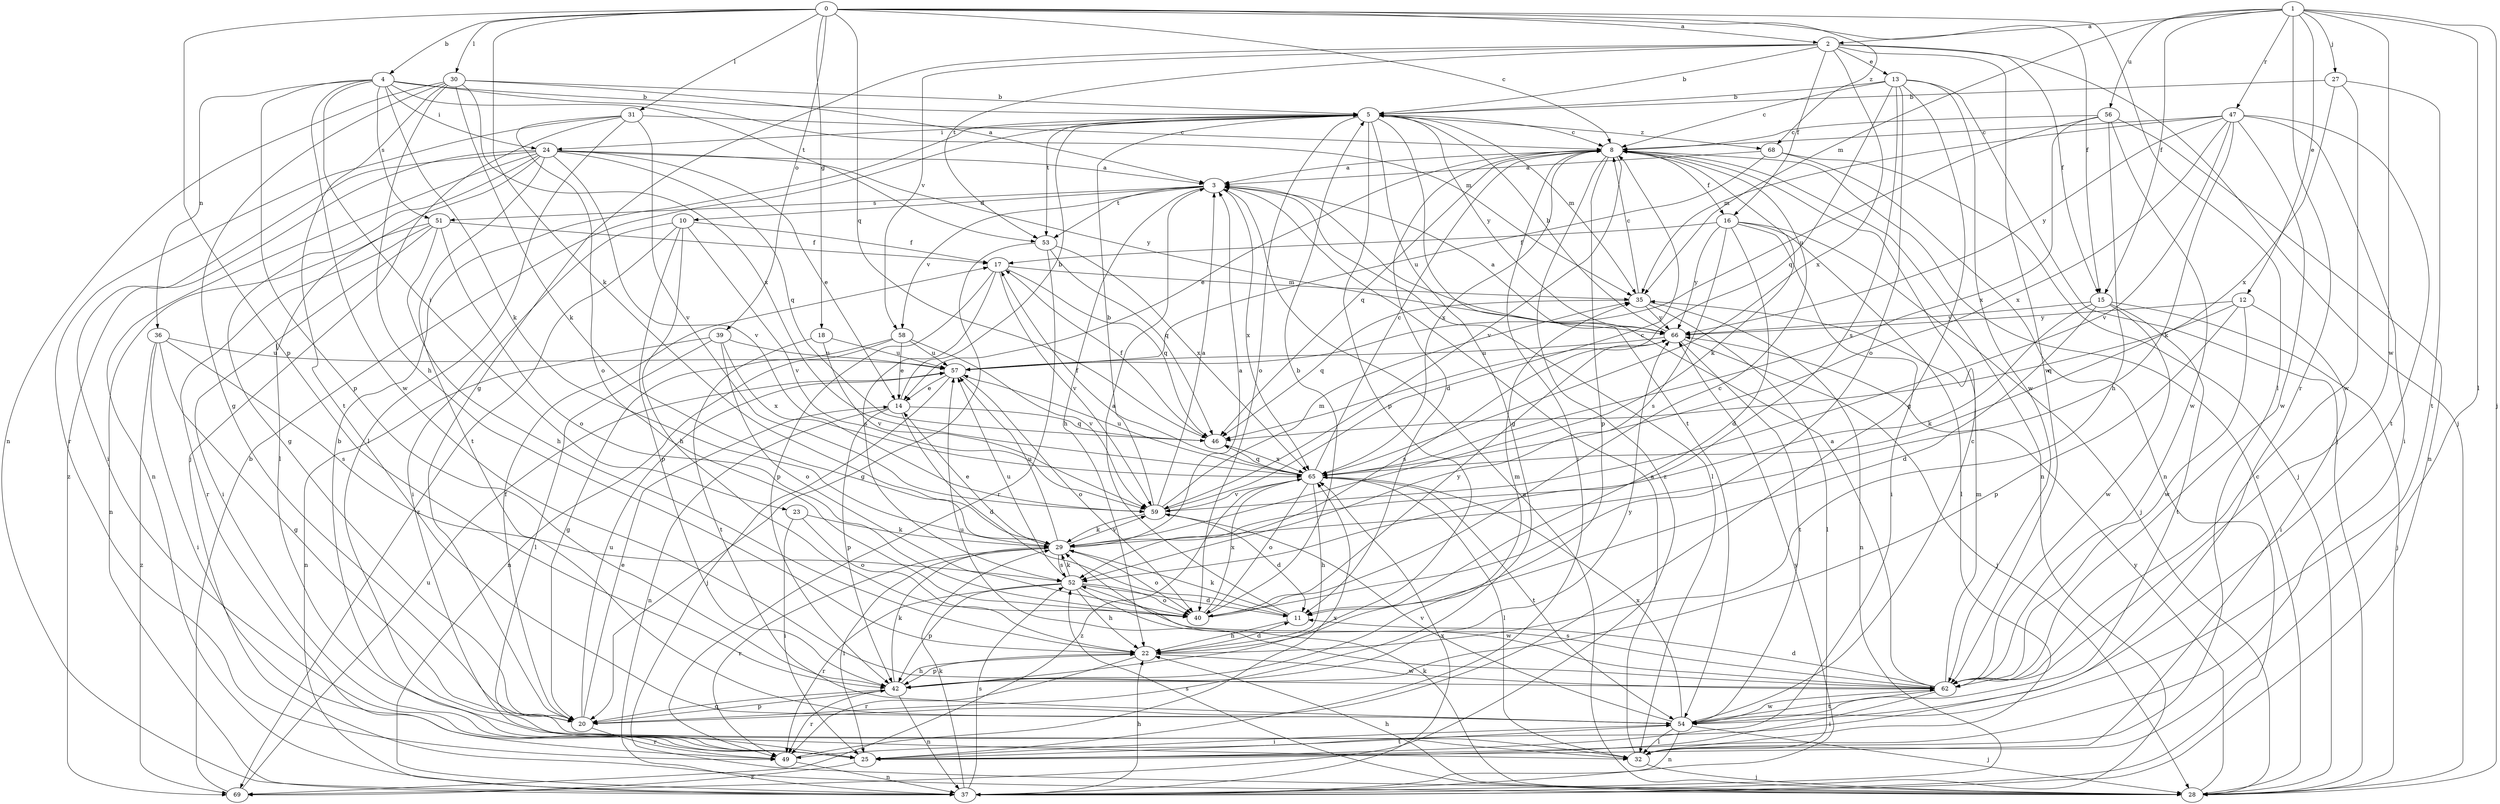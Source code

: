 strict digraph  {
0;
1;
2;
3;
4;
5;
8;
10;
11;
12;
13;
14;
15;
16;
17;
18;
20;
22;
23;
24;
25;
27;
28;
29;
30;
31;
32;
35;
36;
37;
39;
40;
42;
46;
47;
49;
51;
52;
53;
54;
56;
57;
58;
59;
62;
65;
66;
68;
69;
0 -> 2  [label=a];
0 -> 4  [label=b];
0 -> 8  [label=c];
0 -> 15  [label=f];
0 -> 18  [label=g];
0 -> 29  [label=k];
0 -> 30  [label=l];
0 -> 31  [label=l];
0 -> 32  [label=l];
0 -> 39  [label=o];
0 -> 42  [label=p];
0 -> 46  [label=q];
0 -> 68  [label=z];
1 -> 2  [label=a];
1 -> 12  [label=e];
1 -> 15  [label=f];
1 -> 27  [label=j];
1 -> 28  [label=j];
1 -> 32  [label=l];
1 -> 35  [label=m];
1 -> 47  [label=r];
1 -> 49  [label=r];
1 -> 56  [label=u];
1 -> 62  [label=w];
2 -> 5  [label=b];
2 -> 13  [label=e];
2 -> 15  [label=f];
2 -> 16  [label=f];
2 -> 20  [label=g];
2 -> 28  [label=j];
2 -> 53  [label=t];
2 -> 58  [label=v];
2 -> 62  [label=w];
2 -> 65  [label=x];
3 -> 10  [label=d];
3 -> 22  [label=h];
3 -> 32  [label=l];
3 -> 51  [label=s];
3 -> 53  [label=t];
3 -> 58  [label=v];
3 -> 65  [label=x];
4 -> 5  [label=b];
4 -> 23  [label=i];
4 -> 24  [label=i];
4 -> 29  [label=k];
4 -> 35  [label=m];
4 -> 36  [label=n];
4 -> 42  [label=p];
4 -> 51  [label=s];
4 -> 53  [label=t];
4 -> 62  [label=w];
5 -> 8  [label=c];
5 -> 20  [label=g];
5 -> 24  [label=i];
5 -> 35  [label=m];
5 -> 40  [label=o];
5 -> 42  [label=p];
5 -> 53  [label=t];
5 -> 54  [label=t];
5 -> 66  [label=y];
5 -> 68  [label=z];
8 -> 3  [label=a];
8 -> 11  [label=d];
8 -> 14  [label=e];
8 -> 16  [label=f];
8 -> 25  [label=i];
8 -> 29  [label=k];
8 -> 37  [label=n];
8 -> 42  [label=p];
8 -> 46  [label=q];
8 -> 59  [label=v];
8 -> 65  [label=x];
8 -> 69  [label=z];
10 -> 17  [label=f];
10 -> 22  [label=h];
10 -> 25  [label=i];
10 -> 42  [label=p];
10 -> 59  [label=v];
10 -> 69  [label=z];
11 -> 3  [label=a];
11 -> 22  [label=h];
11 -> 29  [label=k];
12 -> 25  [label=i];
12 -> 42  [label=p];
12 -> 46  [label=q];
12 -> 62  [label=w];
12 -> 66  [label=y];
13 -> 5  [label=b];
13 -> 8  [label=c];
13 -> 20  [label=g];
13 -> 28  [label=j];
13 -> 40  [label=o];
13 -> 46  [label=q];
13 -> 52  [label=s];
13 -> 62  [label=w];
14 -> 5  [label=b];
14 -> 11  [label=d];
14 -> 37  [label=n];
14 -> 42  [label=p];
14 -> 46  [label=q];
15 -> 11  [label=d];
15 -> 28  [label=j];
15 -> 29  [label=k];
15 -> 54  [label=t];
15 -> 62  [label=w];
15 -> 66  [label=y];
16 -> 11  [label=d];
16 -> 17  [label=f];
16 -> 25  [label=i];
16 -> 28  [label=j];
16 -> 32  [label=l];
16 -> 52  [label=s];
16 -> 66  [label=y];
17 -> 35  [label=m];
17 -> 42  [label=p];
17 -> 46  [label=q];
17 -> 52  [label=s];
17 -> 59  [label=v];
18 -> 54  [label=t];
18 -> 57  [label=u];
18 -> 59  [label=v];
20 -> 14  [label=e];
20 -> 17  [label=f];
20 -> 42  [label=p];
20 -> 49  [label=r];
20 -> 57  [label=u];
22 -> 11  [label=d];
22 -> 35  [label=m];
22 -> 42  [label=p];
22 -> 49  [label=r];
22 -> 62  [label=w];
23 -> 25  [label=i];
23 -> 29  [label=k];
23 -> 40  [label=o];
24 -> 3  [label=a];
24 -> 14  [label=e];
24 -> 20  [label=g];
24 -> 25  [label=i];
24 -> 32  [label=l];
24 -> 37  [label=n];
24 -> 46  [label=q];
24 -> 54  [label=t];
24 -> 59  [label=v];
24 -> 66  [label=y];
24 -> 69  [label=z];
25 -> 5  [label=b];
25 -> 54  [label=t];
25 -> 69  [label=z];
27 -> 5  [label=b];
27 -> 54  [label=t];
27 -> 62  [label=w];
27 -> 65  [label=x];
28 -> 3  [label=a];
28 -> 8  [label=c];
28 -> 22  [label=h];
28 -> 29  [label=k];
28 -> 52  [label=s];
28 -> 66  [label=y];
29 -> 3  [label=a];
29 -> 14  [label=e];
29 -> 25  [label=i];
29 -> 40  [label=o];
29 -> 49  [label=r];
29 -> 52  [label=s];
29 -> 57  [label=u];
29 -> 59  [label=v];
30 -> 3  [label=a];
30 -> 5  [label=b];
30 -> 20  [label=g];
30 -> 22  [label=h];
30 -> 29  [label=k];
30 -> 37  [label=n];
30 -> 54  [label=t];
30 -> 65  [label=x];
31 -> 8  [label=c];
31 -> 28  [label=j];
31 -> 32  [label=l];
31 -> 40  [label=o];
31 -> 49  [label=r];
31 -> 59  [label=v];
32 -> 3  [label=a];
32 -> 28  [label=j];
35 -> 8  [label=c];
35 -> 32  [label=l];
35 -> 37  [label=n];
35 -> 46  [label=q];
35 -> 66  [label=y];
36 -> 20  [label=g];
36 -> 25  [label=i];
36 -> 52  [label=s];
36 -> 57  [label=u];
36 -> 69  [label=z];
37 -> 22  [label=h];
37 -> 29  [label=k];
37 -> 52  [label=s];
37 -> 65  [label=x];
37 -> 66  [label=y];
39 -> 32  [label=l];
39 -> 37  [label=n];
39 -> 40  [label=o];
39 -> 57  [label=u];
39 -> 65  [label=x];
40 -> 5  [label=b];
40 -> 8  [label=c];
40 -> 65  [label=x];
40 -> 66  [label=y];
42 -> 20  [label=g];
42 -> 22  [label=h];
42 -> 29  [label=k];
42 -> 37  [label=n];
42 -> 49  [label=r];
42 -> 66  [label=y];
46 -> 17  [label=f];
46 -> 65  [label=x];
47 -> 8  [label=c];
47 -> 25  [label=i];
47 -> 29  [label=k];
47 -> 35  [label=m];
47 -> 54  [label=t];
47 -> 59  [label=v];
47 -> 62  [label=w];
47 -> 65  [label=x];
47 -> 66  [label=y];
49 -> 37  [label=n];
49 -> 65  [label=x];
51 -> 17  [label=f];
51 -> 22  [label=h];
51 -> 25  [label=i];
51 -> 37  [label=n];
51 -> 40  [label=o];
51 -> 49  [label=r];
52 -> 11  [label=d];
52 -> 22  [label=h];
52 -> 29  [label=k];
52 -> 40  [label=o];
52 -> 42  [label=p];
52 -> 49  [label=r];
52 -> 57  [label=u];
52 -> 62  [label=w];
53 -> 20  [label=g];
53 -> 46  [label=q];
53 -> 49  [label=r];
53 -> 65  [label=x];
54 -> 8  [label=c];
54 -> 25  [label=i];
54 -> 28  [label=j];
54 -> 32  [label=l];
54 -> 37  [label=n];
54 -> 59  [label=v];
54 -> 62  [label=w];
54 -> 65  [label=x];
56 -> 8  [label=c];
56 -> 22  [label=h];
56 -> 37  [label=n];
56 -> 57  [label=u];
56 -> 62  [label=w];
56 -> 65  [label=x];
57 -> 14  [label=e];
57 -> 28  [label=j];
57 -> 40  [label=o];
58 -> 14  [label=e];
58 -> 20  [label=g];
58 -> 37  [label=n];
58 -> 57  [label=u];
58 -> 59  [label=v];
59 -> 3  [label=a];
59 -> 5  [label=b];
59 -> 8  [label=c];
59 -> 11  [label=d];
59 -> 29  [label=k];
59 -> 35  [label=m];
62 -> 3  [label=a];
62 -> 11  [label=d];
62 -> 25  [label=i];
62 -> 35  [label=m];
62 -> 52  [label=s];
62 -> 54  [label=t];
62 -> 57  [label=u];
65 -> 8  [label=c];
65 -> 17  [label=f];
65 -> 22  [label=h];
65 -> 32  [label=l];
65 -> 40  [label=o];
65 -> 46  [label=q];
65 -> 54  [label=t];
65 -> 57  [label=u];
65 -> 59  [label=v];
65 -> 69  [label=z];
66 -> 3  [label=a];
66 -> 5  [label=b];
66 -> 28  [label=j];
66 -> 52  [label=s];
66 -> 54  [label=t];
66 -> 57  [label=u];
68 -> 3  [label=a];
68 -> 28  [label=j];
68 -> 37  [label=n];
68 -> 57  [label=u];
69 -> 5  [label=b];
69 -> 57  [label=u];
}
